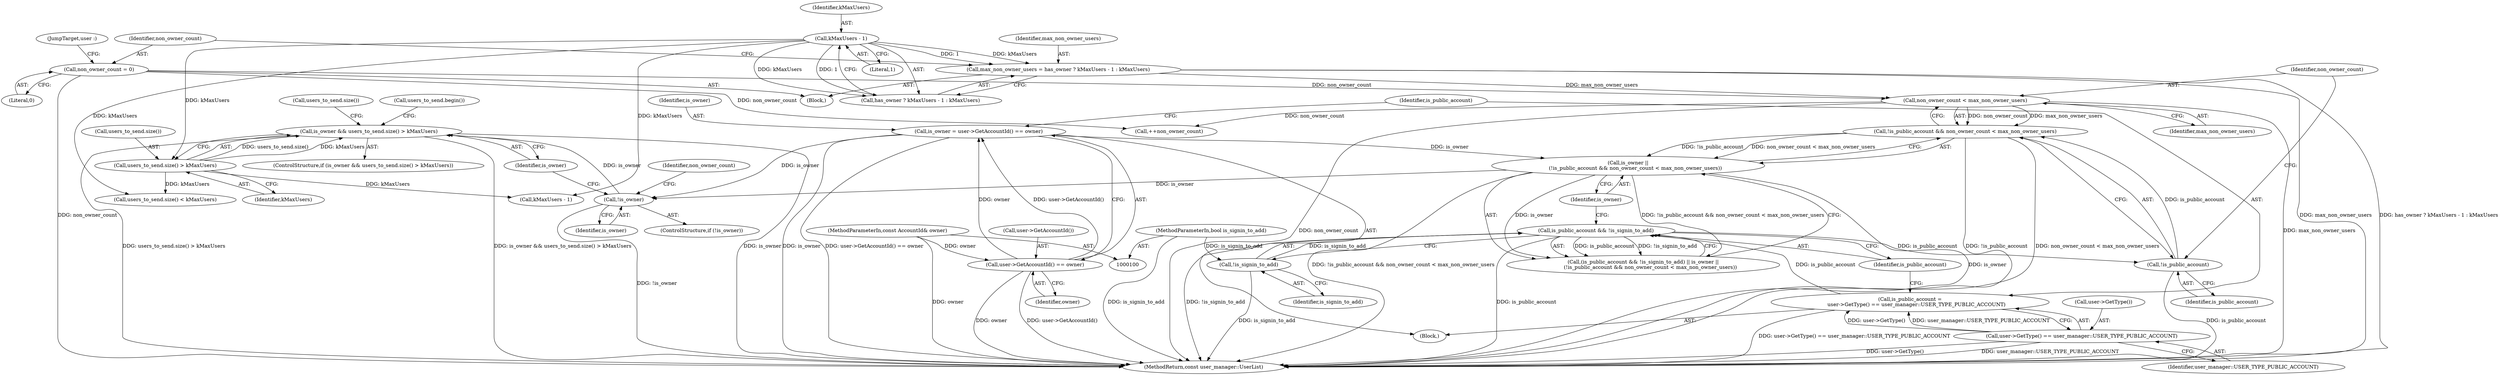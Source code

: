 digraph "0_Chrome_c66b1fc49870c514b1c1e8b53498153176d7ec2b_5@API" {
"1000158" [label="(Call,is_owner && users_to_send.size() > kMaxUsers)"];
"1000153" [label="(Call,!is_owner)"];
"1000143" [label="(Call,is_owner ||\n         (!is_public_account && non_owner_count < max_non_owner_users))"];
"1000126" [label="(Call,is_owner = user->GetAccountId() == owner)"];
"1000128" [label="(Call,user->GetAccountId() == owner)"];
"1000102" [label="(MethodParameterIn,const AccountId& owner)"];
"1000145" [label="(Call,!is_public_account && non_owner_count < max_non_owner_users)"];
"1000146" [label="(Call,!is_public_account)"];
"1000139" [label="(Call,is_public_account && !is_signin_to_add)"];
"1000132" [label="(Call,is_public_account =\n        user->GetType() == user_manager::USER_TYPE_PUBLIC_ACCOUNT)"];
"1000134" [label="(Call,user->GetType() == user_manager::USER_TYPE_PUBLIC_ACCOUNT)"];
"1000141" [label="(Call,!is_signin_to_add)"];
"1000103" [label="(MethodParameterIn,bool is_signin_to_add)"];
"1000148" [label="(Call,non_owner_count < max_non_owner_users)"];
"1000120" [label="(Call,non_owner_count = 0)"];
"1000111" [label="(Call,max_non_owner_users = has_owner ? kMaxUsers - 1 : kMaxUsers)"];
"1000115" [label="(Call,kMaxUsers - 1)"];
"1000160" [label="(Call,users_to_send.size() > kMaxUsers)"];
"1000158" [label="(Call,is_owner && users_to_send.size() > kMaxUsers)"];
"1000113" [label="(Call,has_owner ? kMaxUsers - 1 : kMaxUsers)"];
"1000115" [label="(Call,kMaxUsers - 1)"];
"1000167" [label="(Call,kMaxUsers - 1)"];
"1000126" [label="(Call,is_owner = user->GetAccountId() == owner)"];
"1000146" [label="(Call,!is_public_account)"];
"1000122" [label="(Literal,0)"];
"1000150" [label="(Identifier,max_non_owner_users)"];
"1000123" [label="(JumpTarget,user :)"];
"1000147" [label="(Identifier,is_public_account)"];
"1000182" [label="(Call,users_to_send.size())"];
"1000144" [label="(Identifier,is_owner)"];
"1000142" [label="(Identifier,is_signin_to_add)"];
"1000156" [label="(Identifier,non_owner_count)"];
"1000138" [label="(Call,(is_public_account && !is_signin_to_add) || is_owner ||\n         (!is_public_account && non_owner_count < max_non_owner_users))"];
"1000141" [label="(Call,!is_signin_to_add)"];
"1000143" [label="(Call,is_owner ||\n         (!is_public_account && non_owner_count < max_non_owner_users))"];
"1000149" [label="(Identifier,non_owner_count)"];
"1000130" [label="(Identifier,owner)"];
"1000155" [label="(Call,++non_owner_count)"];
"1000181" [label="(Call,users_to_send.size() < kMaxUsers)"];
"1000162" [label="(Identifier,kMaxUsers)"];
"1000104" [label="(Block,)"];
"1000102" [label="(MethodParameterIn,const AccountId& owner)"];
"1000134" [label="(Call,user->GetType() == user_manager::USER_TYPE_PUBLIC_ACCOUNT)"];
"1000111" [label="(Call,max_non_owner_users = has_owner ? kMaxUsers - 1 : kMaxUsers)"];
"1000140" [label="(Identifier,is_public_account)"];
"1000135" [label="(Call,user->GetType())"];
"1000116" [label="(Identifier,kMaxUsers)"];
"1000121" [label="(Identifier,non_owner_count)"];
"1000189" [label="(MethodReturn,const user_manager::UserList)"];
"1000152" [label="(ControlStructure,if (!is_owner))"];
"1000133" [label="(Identifier,is_public_account)"];
"1000153" [label="(Call,!is_owner)"];
"1000120" [label="(Call,non_owner_count = 0)"];
"1000159" [label="(Identifier,is_owner)"];
"1000103" [label="(MethodParameterIn,bool is_signin_to_add)"];
"1000154" [label="(Identifier,is_owner)"];
"1000161" [label="(Call,users_to_send.size())"];
"1000166" [label="(Call,users_to_send.begin())"];
"1000136" [label="(Identifier,user_manager::USER_TYPE_PUBLIC_ACCOUNT)"];
"1000157" [label="(ControlStructure,if (is_owner && users_to_send.size() > kMaxUsers))"];
"1000148" [label="(Call,non_owner_count < max_non_owner_users)"];
"1000139" [label="(Call,is_public_account && !is_signin_to_add)"];
"1000129" [label="(Call,user->GetAccountId())"];
"1000117" [label="(Literal,1)"];
"1000145" [label="(Call,!is_public_account && non_owner_count < max_non_owner_users)"];
"1000127" [label="(Identifier,is_owner)"];
"1000132" [label="(Call,is_public_account =\n        user->GetType() == user_manager::USER_TYPE_PUBLIC_ACCOUNT)"];
"1000128" [label="(Call,user->GetAccountId() == owner)"];
"1000160" [label="(Call,users_to_send.size() > kMaxUsers)"];
"1000112" [label="(Identifier,max_non_owner_users)"];
"1000124" [label="(Block,)"];
"1000158" -> "1000157"  [label="AST: "];
"1000158" -> "1000159"  [label="CFG: "];
"1000158" -> "1000160"  [label="CFG: "];
"1000159" -> "1000158"  [label="AST: "];
"1000160" -> "1000158"  [label="AST: "];
"1000166" -> "1000158"  [label="CFG: "];
"1000182" -> "1000158"  [label="CFG: "];
"1000158" -> "1000189"  [label="DDG: is_owner"];
"1000158" -> "1000189"  [label="DDG: users_to_send.size() > kMaxUsers"];
"1000158" -> "1000189"  [label="DDG: is_owner && users_to_send.size() > kMaxUsers"];
"1000153" -> "1000158"  [label="DDG: is_owner"];
"1000160" -> "1000158"  [label="DDG: users_to_send.size()"];
"1000160" -> "1000158"  [label="DDG: kMaxUsers"];
"1000153" -> "1000152"  [label="AST: "];
"1000153" -> "1000154"  [label="CFG: "];
"1000154" -> "1000153"  [label="AST: "];
"1000156" -> "1000153"  [label="CFG: "];
"1000159" -> "1000153"  [label="CFG: "];
"1000153" -> "1000189"  [label="DDG: !is_owner"];
"1000143" -> "1000153"  [label="DDG: is_owner"];
"1000126" -> "1000153"  [label="DDG: is_owner"];
"1000143" -> "1000138"  [label="AST: "];
"1000143" -> "1000144"  [label="CFG: "];
"1000143" -> "1000145"  [label="CFG: "];
"1000144" -> "1000143"  [label="AST: "];
"1000145" -> "1000143"  [label="AST: "];
"1000138" -> "1000143"  [label="CFG: "];
"1000143" -> "1000189"  [label="DDG: is_owner"];
"1000143" -> "1000189"  [label="DDG: !is_public_account && non_owner_count < max_non_owner_users"];
"1000143" -> "1000138"  [label="DDG: is_owner"];
"1000143" -> "1000138"  [label="DDG: !is_public_account && non_owner_count < max_non_owner_users"];
"1000126" -> "1000143"  [label="DDG: is_owner"];
"1000145" -> "1000143"  [label="DDG: !is_public_account"];
"1000145" -> "1000143"  [label="DDG: non_owner_count < max_non_owner_users"];
"1000126" -> "1000124"  [label="AST: "];
"1000126" -> "1000128"  [label="CFG: "];
"1000127" -> "1000126"  [label="AST: "];
"1000128" -> "1000126"  [label="AST: "];
"1000133" -> "1000126"  [label="CFG: "];
"1000126" -> "1000189"  [label="DDG: is_owner"];
"1000126" -> "1000189"  [label="DDG: user->GetAccountId() == owner"];
"1000128" -> "1000126"  [label="DDG: user->GetAccountId()"];
"1000128" -> "1000126"  [label="DDG: owner"];
"1000128" -> "1000130"  [label="CFG: "];
"1000129" -> "1000128"  [label="AST: "];
"1000130" -> "1000128"  [label="AST: "];
"1000128" -> "1000189"  [label="DDG: owner"];
"1000128" -> "1000189"  [label="DDG: user->GetAccountId()"];
"1000102" -> "1000128"  [label="DDG: owner"];
"1000102" -> "1000100"  [label="AST: "];
"1000102" -> "1000189"  [label="DDG: owner"];
"1000145" -> "1000146"  [label="CFG: "];
"1000145" -> "1000148"  [label="CFG: "];
"1000146" -> "1000145"  [label="AST: "];
"1000148" -> "1000145"  [label="AST: "];
"1000145" -> "1000189"  [label="DDG: !is_public_account"];
"1000145" -> "1000189"  [label="DDG: non_owner_count < max_non_owner_users"];
"1000146" -> "1000145"  [label="DDG: is_public_account"];
"1000148" -> "1000145"  [label="DDG: non_owner_count"];
"1000148" -> "1000145"  [label="DDG: max_non_owner_users"];
"1000146" -> "1000147"  [label="CFG: "];
"1000147" -> "1000146"  [label="AST: "];
"1000149" -> "1000146"  [label="CFG: "];
"1000146" -> "1000189"  [label="DDG: is_public_account"];
"1000139" -> "1000146"  [label="DDG: is_public_account"];
"1000139" -> "1000138"  [label="AST: "];
"1000139" -> "1000140"  [label="CFG: "];
"1000139" -> "1000141"  [label="CFG: "];
"1000140" -> "1000139"  [label="AST: "];
"1000141" -> "1000139"  [label="AST: "];
"1000144" -> "1000139"  [label="CFG: "];
"1000138" -> "1000139"  [label="CFG: "];
"1000139" -> "1000189"  [label="DDG: !is_signin_to_add"];
"1000139" -> "1000189"  [label="DDG: is_public_account"];
"1000139" -> "1000138"  [label="DDG: is_public_account"];
"1000139" -> "1000138"  [label="DDG: !is_signin_to_add"];
"1000132" -> "1000139"  [label="DDG: is_public_account"];
"1000141" -> "1000139"  [label="DDG: is_signin_to_add"];
"1000132" -> "1000124"  [label="AST: "];
"1000132" -> "1000134"  [label="CFG: "];
"1000133" -> "1000132"  [label="AST: "];
"1000134" -> "1000132"  [label="AST: "];
"1000140" -> "1000132"  [label="CFG: "];
"1000132" -> "1000189"  [label="DDG: user->GetType() == user_manager::USER_TYPE_PUBLIC_ACCOUNT"];
"1000134" -> "1000132"  [label="DDG: user->GetType()"];
"1000134" -> "1000132"  [label="DDG: user_manager::USER_TYPE_PUBLIC_ACCOUNT"];
"1000134" -> "1000136"  [label="CFG: "];
"1000135" -> "1000134"  [label="AST: "];
"1000136" -> "1000134"  [label="AST: "];
"1000134" -> "1000189"  [label="DDG: user->GetType()"];
"1000134" -> "1000189"  [label="DDG: user_manager::USER_TYPE_PUBLIC_ACCOUNT"];
"1000141" -> "1000142"  [label="CFG: "];
"1000142" -> "1000141"  [label="AST: "];
"1000141" -> "1000189"  [label="DDG: is_signin_to_add"];
"1000103" -> "1000141"  [label="DDG: is_signin_to_add"];
"1000103" -> "1000100"  [label="AST: "];
"1000103" -> "1000189"  [label="DDG: is_signin_to_add"];
"1000148" -> "1000150"  [label="CFG: "];
"1000149" -> "1000148"  [label="AST: "];
"1000150" -> "1000148"  [label="AST: "];
"1000148" -> "1000189"  [label="DDG: non_owner_count"];
"1000148" -> "1000189"  [label="DDG: max_non_owner_users"];
"1000120" -> "1000148"  [label="DDG: non_owner_count"];
"1000111" -> "1000148"  [label="DDG: max_non_owner_users"];
"1000148" -> "1000155"  [label="DDG: non_owner_count"];
"1000120" -> "1000104"  [label="AST: "];
"1000120" -> "1000122"  [label="CFG: "];
"1000121" -> "1000120"  [label="AST: "];
"1000122" -> "1000120"  [label="AST: "];
"1000123" -> "1000120"  [label="CFG: "];
"1000120" -> "1000189"  [label="DDG: non_owner_count"];
"1000120" -> "1000155"  [label="DDG: non_owner_count"];
"1000111" -> "1000104"  [label="AST: "];
"1000111" -> "1000113"  [label="CFG: "];
"1000112" -> "1000111"  [label="AST: "];
"1000113" -> "1000111"  [label="AST: "];
"1000121" -> "1000111"  [label="CFG: "];
"1000111" -> "1000189"  [label="DDG: max_non_owner_users"];
"1000111" -> "1000189"  [label="DDG: has_owner ? kMaxUsers - 1 : kMaxUsers"];
"1000115" -> "1000111"  [label="DDG: kMaxUsers"];
"1000115" -> "1000111"  [label="DDG: 1"];
"1000115" -> "1000113"  [label="AST: "];
"1000115" -> "1000117"  [label="CFG: "];
"1000116" -> "1000115"  [label="AST: "];
"1000117" -> "1000115"  [label="AST: "];
"1000113" -> "1000115"  [label="CFG: "];
"1000115" -> "1000113"  [label="DDG: kMaxUsers"];
"1000115" -> "1000113"  [label="DDG: 1"];
"1000115" -> "1000160"  [label="DDG: kMaxUsers"];
"1000115" -> "1000167"  [label="DDG: kMaxUsers"];
"1000115" -> "1000181"  [label="DDG: kMaxUsers"];
"1000160" -> "1000162"  [label="CFG: "];
"1000161" -> "1000160"  [label="AST: "];
"1000162" -> "1000160"  [label="AST: "];
"1000160" -> "1000167"  [label="DDG: kMaxUsers"];
"1000160" -> "1000181"  [label="DDG: kMaxUsers"];
}
